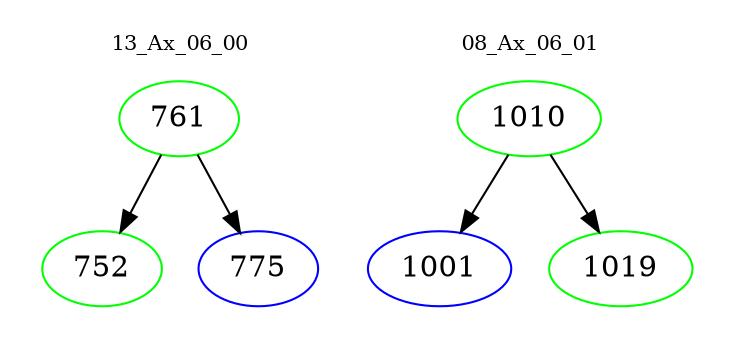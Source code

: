 digraph{
subgraph cluster_0 {
color = white
label = "13_Ax_06_00";
fontsize=10;
T0_761 [label="761", color="green"]
T0_761 -> T0_752 [color="black"]
T0_752 [label="752", color="green"]
T0_761 -> T0_775 [color="black"]
T0_775 [label="775", color="blue"]
}
subgraph cluster_1 {
color = white
label = "08_Ax_06_01";
fontsize=10;
T1_1010 [label="1010", color="green"]
T1_1010 -> T1_1001 [color="black"]
T1_1001 [label="1001", color="blue"]
T1_1010 -> T1_1019 [color="black"]
T1_1019 [label="1019", color="green"]
}
}
